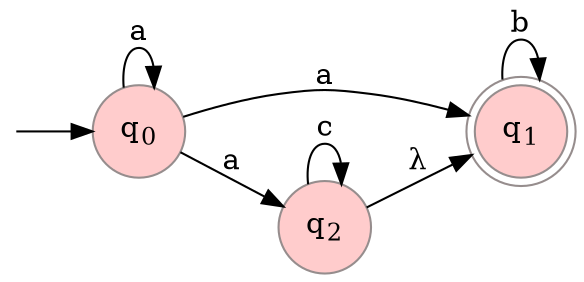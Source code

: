 digraph fsa_06 {

	dpi = 480;
	rankdir=LR;

	"startRes" [shape=point, style="invis"];
	node [shape = doublecircle, color="#968D8D", fontcolor=black, fillcolor="#FFCCCC", style="filled"];
	"q1";

	node [shape = circle];

	"q0" [label=<q<sub>0</sub>>, pos="3,3!"];
	"q1" [label=<q<sub>1</sub>>, pos="7,3!"];
	"q2" [label=<q<sub>2</sub>>, pos="5,6!"];

	"startRes" -> "q0";

	"q0" -> "q0" [label="a"];
	"q0" -> "q1" [label="a"];
	"q0" -> "q2" [label="a"];
	"q2" -> "q1" [label="λ"];
	"q2" -> "q2" [label="c"];
	"q1" -> "q1" [label="b"];


}
